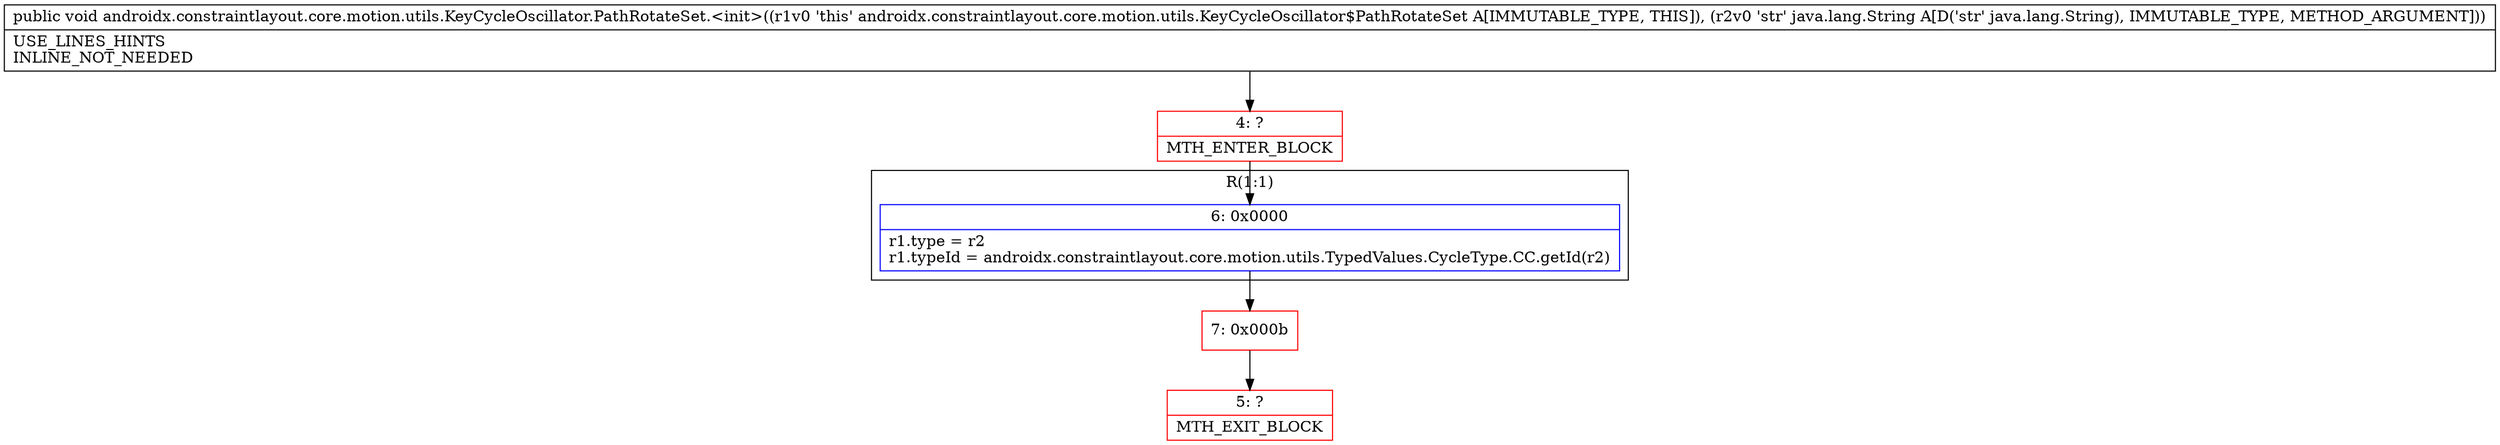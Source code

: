 digraph "CFG forandroidx.constraintlayout.core.motion.utils.KeyCycleOscillator.PathRotateSet.\<init\>(Ljava\/lang\/String;)V" {
subgraph cluster_Region_729626021 {
label = "R(1:1)";
node [shape=record,color=blue];
Node_6 [shape=record,label="{6\:\ 0x0000|r1.type = r2\lr1.typeId = androidx.constraintlayout.core.motion.utils.TypedValues.CycleType.CC.getId(r2)\l}"];
}
Node_4 [shape=record,color=red,label="{4\:\ ?|MTH_ENTER_BLOCK\l}"];
Node_7 [shape=record,color=red,label="{7\:\ 0x000b}"];
Node_5 [shape=record,color=red,label="{5\:\ ?|MTH_EXIT_BLOCK\l}"];
MethodNode[shape=record,label="{public void androidx.constraintlayout.core.motion.utils.KeyCycleOscillator.PathRotateSet.\<init\>((r1v0 'this' androidx.constraintlayout.core.motion.utils.KeyCycleOscillator$PathRotateSet A[IMMUTABLE_TYPE, THIS]), (r2v0 'str' java.lang.String A[D('str' java.lang.String), IMMUTABLE_TYPE, METHOD_ARGUMENT]))  | USE_LINES_HINTS\lINLINE_NOT_NEEDED\l}"];
MethodNode -> Node_4;Node_6 -> Node_7;
Node_4 -> Node_6;
Node_7 -> Node_5;
}

